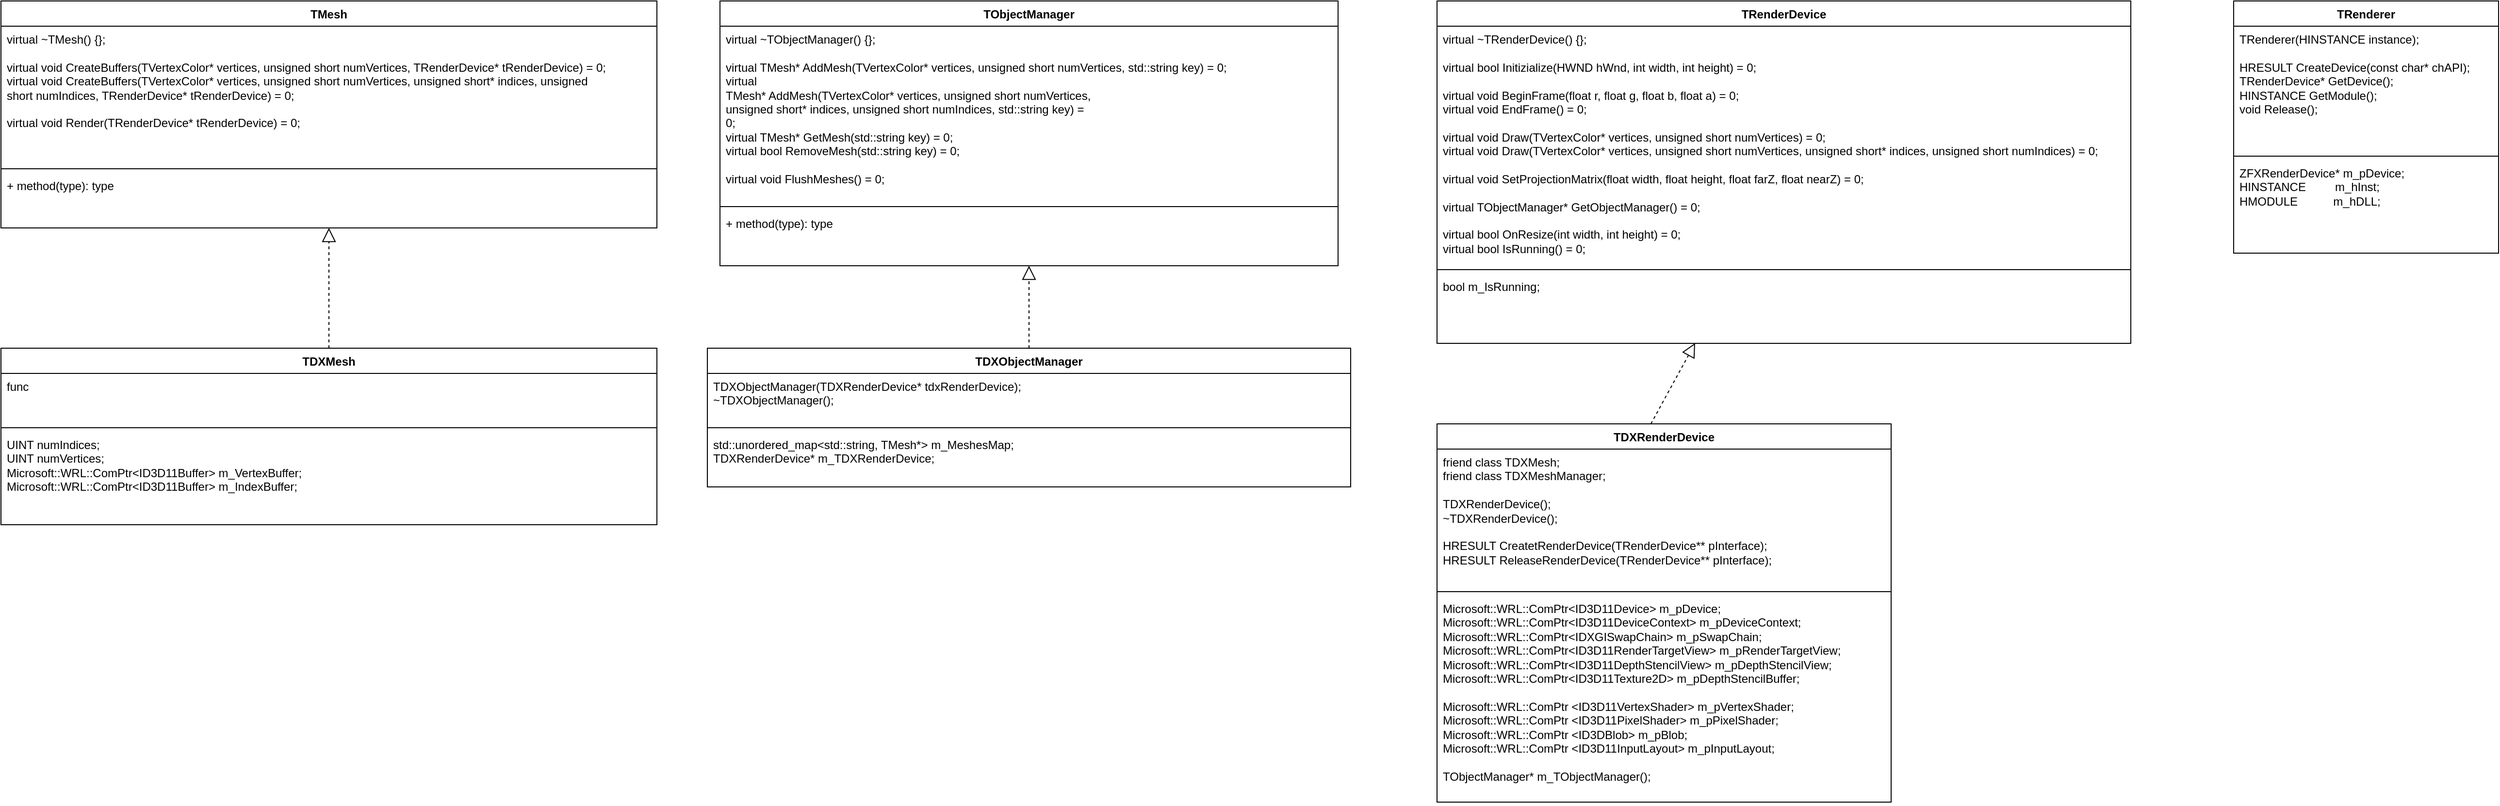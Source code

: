 <mxfile version="24.8.3">
  <diagram name="Страница — 1" id="iS9kPeVT_qTxmNW6HSiJ">
    <mxGraphModel dx="3287" dy="920" grid="1" gridSize="13" guides="1" tooltips="1" connect="1" arrows="1" fold="1" page="0" pageScale="1" pageWidth="827" pageHeight="1169" background="none" math="0" shadow="0">
      <root>
        <mxCell id="0" />
        <mxCell id="1" parent="0" />
        <mxCell id="LnMvlJYZvyKWMzvUD1xX-2" value="TRenderDevice" style="swimlane;fontStyle=1;align=center;verticalAlign=top;childLayout=stackLayout;horizontal=1;startSize=26;horizontalStack=0;resizeParent=1;resizeParentMax=0;resizeLast=0;collapsible=1;marginBottom=0;whiteSpace=wrap;html=1;" parent="1" vertex="1">
          <mxGeometry x="50" y="71" width="715" height="353" as="geometry" />
        </mxCell>
        <mxCell id="LnMvlJYZvyKWMzvUD1xX-3" value="&lt;div&gt;virtual ~TRenderDevice() {};&lt;br&gt;&lt;/div&gt;&lt;div&gt;&lt;br&gt;&lt;/div&gt;&lt;div&gt;virtual bool Initizialize(HWND hWnd, int width, int height) = 0;&lt;/div&gt;&lt;div&gt;&lt;br&gt;&lt;/div&gt;&lt;div&gt;virtual void BeginFrame(float r, float g, float b, float a) = 0;&lt;/div&gt;&lt;div&gt;virtual void EndFrame() = 0;&lt;/div&gt;&lt;div&gt;&lt;br&gt;&lt;/div&gt;&lt;div&gt;virtual void Draw(TVertexColor* vertices, unsigned short numVertices) = 0;&lt;br&gt;&lt;/div&gt;&lt;div&gt;virtual void Draw(TVertexColor* vertices, unsigned short numVertices, unsigned short* indices, unsigned short numIndices) = 0;&lt;br&gt;&lt;/div&gt;&lt;div&gt;&lt;br&gt;&lt;/div&gt;&lt;div&gt;virtual void SetProjectionMatrix(float width, float height, float farZ, float nearZ) = 0;&lt;/div&gt;&lt;div&gt;&lt;br&gt;&lt;/div&gt;&lt;div&gt;virtual TObjectManager* GetObjectManager() = 0;&lt;br&gt;&lt;/div&gt;&lt;div&gt;&lt;br&gt;&lt;/div&gt;&lt;div&gt;virtual bool OnResize(int width, int height) = 0;&lt;/div&gt;&lt;div&gt;virtual bool IsRunning() = 0;&lt;br&gt;&lt;/div&gt;" style="text;strokeColor=none;fillColor=none;align=left;verticalAlign=top;spacingLeft=4;spacingRight=4;overflow=hidden;rotatable=0;points=[[0,0.5],[1,0.5]];portConstraint=eastwest;whiteSpace=wrap;html=1;" parent="LnMvlJYZvyKWMzvUD1xX-2" vertex="1">
          <mxGeometry y="26" width="715" height="247" as="geometry" />
        </mxCell>
        <mxCell id="LnMvlJYZvyKWMzvUD1xX-4" value="" style="line;strokeWidth=1;fillColor=none;align=left;verticalAlign=middle;spacingTop=-1;spacingLeft=3;spacingRight=3;rotatable=0;labelPosition=right;points=[];portConstraint=eastwest;strokeColor=inherit;" parent="LnMvlJYZvyKWMzvUD1xX-2" vertex="1">
          <mxGeometry y="273" width="715" height="8" as="geometry" />
        </mxCell>
        <mxCell id="LnMvlJYZvyKWMzvUD1xX-5" value="&lt;div&gt;bool m_IsRunning;&lt;br&gt;&lt;/div&gt;" style="text;strokeColor=none;fillColor=none;align=left;verticalAlign=top;spacingLeft=4;spacingRight=4;overflow=hidden;rotatable=0;points=[[0,0.5],[1,0.5]];portConstraint=eastwest;whiteSpace=wrap;html=1;" parent="LnMvlJYZvyKWMzvUD1xX-2" vertex="1">
          <mxGeometry y="281" width="715" height="72" as="geometry" />
        </mxCell>
        <mxCell id="LnMvlJYZvyKWMzvUD1xX-13" value="" style="endArrow=block;dashed=1;endFill=0;endSize=12;html=1;rounded=0;entryX=0.372;entryY=0.997;entryDx=0;entryDy=0;entryPerimeter=0;exitX=0.471;exitY=0;exitDx=0;exitDy=0;exitPerimeter=0;" parent="1" source="cNzNoUKR5_ti7T2eS_Fg-1" target="LnMvlJYZvyKWMzvUD1xX-5" edge="1">
          <mxGeometry width="160" relative="1" as="geometry">
            <mxPoint x="319" y="529" as="sourcePoint" />
            <mxPoint x="500" y="320" as="targetPoint" />
          </mxGeometry>
        </mxCell>
        <mxCell id="cNzNoUKR5_ti7T2eS_Fg-1" value="TDXRenderDevice" style="swimlane;fontStyle=1;align=center;verticalAlign=top;childLayout=stackLayout;horizontal=1;startSize=26;horizontalStack=0;resizeParent=1;resizeParentMax=0;resizeLast=0;collapsible=1;marginBottom=0;whiteSpace=wrap;html=1;" parent="1" vertex="1">
          <mxGeometry x="50" y="507" width="468" height="390" as="geometry" />
        </mxCell>
        <mxCell id="cNzNoUKR5_ti7T2eS_Fg-2" value="&lt;div&gt;friend class TDXMesh;&lt;/div&gt;&lt;div&gt;friend class TDXMeshManager;&lt;br&gt;&lt;/div&gt;&lt;div&gt;&lt;br&gt;&lt;/div&gt;&lt;div&gt;TDXRenderDevice();&lt;/div&gt;&lt;div&gt;~TDXRenderDevice();&lt;/div&gt;&lt;div&gt;&lt;br&gt;&lt;/div&gt;&lt;div&gt;HRESULT CreatetRenderDevice(TRenderDevice** pInterface);&amp;nbsp;&amp;nbsp;&amp;nbsp;&amp;nbsp;&lt;/div&gt;&lt;div&gt;HRESULT ReleaseRenderDevice(TRenderDevice** pInterface);&lt;br&gt;&lt;br&gt;&lt;/div&gt;" style="text;strokeColor=none;fillColor=none;align=left;verticalAlign=top;spacingLeft=4;spacingRight=4;overflow=hidden;rotatable=0;points=[[0,0.5],[1,0.5]];portConstraint=eastwest;whiteSpace=wrap;html=1;" parent="cNzNoUKR5_ti7T2eS_Fg-1" vertex="1">
          <mxGeometry y="26" width="468" height="143" as="geometry" />
        </mxCell>
        <mxCell id="cNzNoUKR5_ti7T2eS_Fg-3" value="" style="line;strokeWidth=1;fillColor=none;align=left;verticalAlign=middle;spacingTop=-1;spacingLeft=3;spacingRight=3;rotatable=0;labelPosition=right;points=[];portConstraint=eastwest;strokeColor=inherit;" parent="cNzNoUKR5_ti7T2eS_Fg-1" vertex="1">
          <mxGeometry y="169" width="468" height="8" as="geometry" />
        </mxCell>
        <mxCell id="cNzNoUKR5_ti7T2eS_Fg-4" value="&lt;div&gt;Microsoft::WRL::ComPtr&amp;lt;ID3D11Device&amp;gt; m_pDevice; Microsoft::WRL::ComPtr&amp;lt;ID3D11DeviceContext&amp;gt; m_pDeviceContext; Microsoft::WRL::ComPtr&amp;lt;IDXGISwapChain&amp;gt; m_pSwapChain; Microsoft::WRL::ComPtr&amp;lt;ID3D11RenderTargetView&amp;gt; m_pRenderTargetView; Microsoft::WRL::ComPtr&amp;lt;ID3D11DepthStencilView&amp;gt; m_pDepthStencilView; Microsoft::WRL::ComPtr&amp;lt;ID3D11Texture2D&amp;gt; m_pDepthStencilBuffer;&lt;/div&gt;&lt;div&gt;&lt;br&gt;&lt;/div&gt;&lt;div&gt;Microsoft::WRL::ComPtr &amp;lt;ID3D11VertexShader&amp;gt; m_pVertexShader;&lt;br&gt;Microsoft::WRL::ComPtr &amp;lt;ID3D11PixelShader&amp;gt; m_pPixelShader;&lt;br&gt;Microsoft::WRL::ComPtr &amp;lt;ID3DBlob&amp;gt; m_pBlob;&lt;br&gt;Microsoft::WRL::ComPtr &amp;lt;ID3D11InputLayout&amp;gt; m_pInputLayout;&lt;br&gt;&lt;/div&gt;&lt;div&gt;&lt;br&gt;&lt;/div&gt;&lt;div&gt;TObjectManager* m_TObjectManager();&lt;br&gt;&lt;/div&gt;" style="text;strokeColor=none;fillColor=none;align=left;verticalAlign=top;spacingLeft=4;spacingRight=4;overflow=hidden;rotatable=0;points=[[0,0.5],[1,0.5]];portConstraint=eastwest;whiteSpace=wrap;html=1;" parent="cNzNoUKR5_ti7T2eS_Fg-1" vertex="1">
          <mxGeometry y="177" width="468" height="213" as="geometry" />
        </mxCell>
        <mxCell id="cNzNoUKR5_ti7T2eS_Fg-5" value="TRenderer" style="swimlane;fontStyle=1;align=center;verticalAlign=top;childLayout=stackLayout;horizontal=1;startSize=26;horizontalStack=0;resizeParent=1;resizeParentMax=0;resizeLast=0;collapsible=1;marginBottom=0;whiteSpace=wrap;html=1;" parent="1" vertex="1">
          <mxGeometry x="871" y="71" width="273" height="260" as="geometry" />
        </mxCell>
        <mxCell id="cNzNoUKR5_ti7T2eS_Fg-6" value="&lt;div&gt;TRenderer(HINSTANCE instance);&lt;/div&gt;&lt;div&gt;&lt;br&gt;&lt;/div&gt;&lt;div&gt;HRESULT CreateDevice(const char* chAPI);&lt;/div&gt;&lt;div&gt;TRenderDevice* GetDevice();&lt;/div&gt;&lt;div&gt;HINSTANCE GetModule();&lt;/div&gt;&lt;div&gt;void Release();&lt;br&gt;&lt;/div&gt;" style="text;strokeColor=none;fillColor=none;align=left;verticalAlign=top;spacingLeft=4;spacingRight=4;overflow=hidden;rotatable=0;points=[[0,0.5],[1,0.5]];portConstraint=eastwest;whiteSpace=wrap;html=1;" parent="cNzNoUKR5_ti7T2eS_Fg-5" vertex="1">
          <mxGeometry y="26" width="273" height="130" as="geometry" />
        </mxCell>
        <mxCell id="cNzNoUKR5_ti7T2eS_Fg-7" value="" style="line;strokeWidth=1;fillColor=none;align=left;verticalAlign=middle;spacingTop=-1;spacingLeft=3;spacingRight=3;rotatable=0;labelPosition=right;points=[];portConstraint=eastwest;strokeColor=inherit;" parent="cNzNoUKR5_ti7T2eS_Fg-5" vertex="1">
          <mxGeometry y="156" width="273" height="8" as="geometry" />
        </mxCell>
        <mxCell id="cNzNoUKR5_ti7T2eS_Fg-8" value="ZFXRenderDevice* m_pDevice;&lt;br&gt;HINSTANCE&amp;nbsp;&amp;nbsp;&amp;nbsp;&amp;nbsp;&amp;nbsp;&amp;nbsp;&amp;nbsp;&amp;nbsp; m_hInst;&lt;br&gt;HMODULE&amp;nbsp;&amp;nbsp;&amp;nbsp;&amp;nbsp;&amp;nbsp;&amp;nbsp;&amp;nbsp;&amp;nbsp;&amp;nbsp;&amp;nbsp; m_hDLL;" style="text;strokeColor=none;fillColor=none;align=left;verticalAlign=top;spacingLeft=4;spacingRight=4;overflow=hidden;rotatable=0;points=[[0,0.5],[1,0.5]];portConstraint=eastwest;whiteSpace=wrap;html=1;" parent="cNzNoUKR5_ti7T2eS_Fg-5" vertex="1">
          <mxGeometry y="164" width="273" height="96" as="geometry" />
        </mxCell>
        <mxCell id="sRAGFY0u2gzH7yeyDT2O-35" value="TDXMesh" style="swimlane;fontStyle=1;align=center;verticalAlign=top;childLayout=stackLayout;horizontal=1;startSize=26;horizontalStack=0;resizeParent=1;resizeParentMax=0;resizeLast=0;collapsible=1;marginBottom=0;whiteSpace=wrap;html=1;" parent="1" vertex="1">
          <mxGeometry x="-1430" y="429" width="676" height="182" as="geometry" />
        </mxCell>
        <mxCell id="sRAGFY0u2gzH7yeyDT2O-36" value="func" style="text;strokeColor=none;fillColor=none;align=left;verticalAlign=top;spacingLeft=4;spacingRight=4;overflow=hidden;rotatable=0;points=[[0,0.5],[1,0.5]];portConstraint=eastwest;whiteSpace=wrap;html=1;" parent="sRAGFY0u2gzH7yeyDT2O-35" vertex="1">
          <mxGeometry y="26" width="676" height="52" as="geometry" />
        </mxCell>
        <mxCell id="sRAGFY0u2gzH7yeyDT2O-37" value="" style="line;strokeWidth=1;fillColor=none;align=left;verticalAlign=middle;spacingTop=-1;spacingLeft=3;spacingRight=3;rotatable=0;labelPosition=right;points=[];portConstraint=eastwest;strokeColor=inherit;" parent="sRAGFY0u2gzH7yeyDT2O-35" vertex="1">
          <mxGeometry y="78" width="676" height="8" as="geometry" />
        </mxCell>
        <mxCell id="sRAGFY0u2gzH7yeyDT2O-38" value="&lt;div&gt;UINT numIndices;&lt;br&gt;UINT numVertices;&lt;br&gt;&lt;/div&gt;&lt;div&gt;Microsoft::WRL::ComPtr&amp;lt;ID3D11Buffer&amp;gt; m_VertexBuffer;&lt;/div&gt;Microsoft::WRL::ComPtr&amp;lt;ID3D11Buffer&amp;gt; m_IndexBuffer;" style="text;strokeColor=none;fillColor=none;align=left;verticalAlign=top;spacingLeft=4;spacingRight=4;overflow=hidden;rotatable=0;points=[[0,0.5],[1,0.5]];portConstraint=eastwest;whiteSpace=wrap;html=1;" parent="sRAGFY0u2gzH7yeyDT2O-35" vertex="1">
          <mxGeometry y="86" width="676" height="96" as="geometry" />
        </mxCell>
        <mxCell id="sRAGFY0u2gzH7yeyDT2O-40" value="TDXObjectManager" style="swimlane;fontStyle=1;align=center;verticalAlign=top;childLayout=stackLayout;horizontal=1;startSize=26;horizontalStack=0;resizeParent=1;resizeParentMax=0;resizeLast=0;collapsible=1;marginBottom=0;whiteSpace=wrap;html=1;" parent="1" vertex="1">
          <mxGeometry x="-702" y="429" width="663" height="143" as="geometry" />
        </mxCell>
        <mxCell id="sRAGFY0u2gzH7yeyDT2O-41" value="TDXObjectManager(TDXRenderDevice* tdxRenderDevice);&lt;div&gt;~TDXObjectManager();&lt;/div&gt;" style="text;strokeColor=none;fillColor=none;align=left;verticalAlign=top;spacingLeft=4;spacingRight=4;overflow=hidden;rotatable=0;points=[[0,0.5],[1,0.5]];portConstraint=eastwest;whiteSpace=wrap;html=1;" parent="sRAGFY0u2gzH7yeyDT2O-40" vertex="1">
          <mxGeometry y="26" width="663" height="52" as="geometry" />
        </mxCell>
        <mxCell id="sRAGFY0u2gzH7yeyDT2O-42" value="" style="line;strokeWidth=1;fillColor=none;align=left;verticalAlign=middle;spacingTop=-1;spacingLeft=3;spacingRight=3;rotatable=0;labelPosition=right;points=[];portConstraint=eastwest;strokeColor=inherit;" parent="sRAGFY0u2gzH7yeyDT2O-40" vertex="1">
          <mxGeometry y="78" width="663" height="8" as="geometry" />
        </mxCell>
        <mxCell id="sRAGFY0u2gzH7yeyDT2O-43" value="&lt;div&gt;std::unordered_map&amp;lt;std::string, TMesh*&amp;gt; m_MeshesMap;&lt;/div&gt;&lt;div&gt;TDXRenderDevice* m_TDXRenderDevice;&lt;br&gt;&lt;/div&gt;" style="text;strokeColor=none;fillColor=none;align=left;verticalAlign=top;spacingLeft=4;spacingRight=4;overflow=hidden;rotatable=0;points=[[0,0.5],[1,0.5]];portConstraint=eastwest;whiteSpace=wrap;html=1;" parent="sRAGFY0u2gzH7yeyDT2O-40" vertex="1">
          <mxGeometry y="86" width="663" height="57" as="geometry" />
        </mxCell>
        <mxCell id="sRAGFY0u2gzH7yeyDT2O-46" value="TMesh" style="swimlane;fontStyle=1;align=center;verticalAlign=top;childLayout=stackLayout;horizontal=1;startSize=26;horizontalStack=0;resizeParent=1;resizeParentMax=0;resizeLast=0;collapsible=1;marginBottom=0;whiteSpace=wrap;html=1;" parent="1" vertex="1">
          <mxGeometry x="-1430" y="71" width="676" height="234" as="geometry" />
        </mxCell>
        <mxCell id="sRAGFY0u2gzH7yeyDT2O-47" value="&lt;div&gt;virtual ~TMesh() {};&lt;/div&gt;&lt;div&gt;&lt;br&gt;&lt;/div&gt;&lt;div&gt;virtual void CreateBuffers(TVertexColor* vertices, unsigned short numVertices, TRenderDevice* tRenderDevice) = 0;&lt;br&gt;&lt;/div&gt;&lt;div&gt;virtual void CreateBuffers(TVertexColor* vertices, unsigned short numVertices, unsigned short* indices, unsigned&lt;br&gt; short numIndices, TRenderDevice* tRenderDevice) = 0;&lt;br&gt;&lt;/div&gt;&lt;div&gt;&lt;br&gt;&lt;/div&gt;&lt;div&gt;virtual void Render(TRenderDevice* tRenderDevice) = 0;&lt;br&gt;&lt;/div&gt;" style="text;strokeColor=none;fillColor=none;align=left;verticalAlign=top;spacingLeft=4;spacingRight=4;overflow=hidden;rotatable=0;points=[[0,0.5],[1,0.5]];portConstraint=eastwest;whiteSpace=wrap;html=1;" parent="sRAGFY0u2gzH7yeyDT2O-46" vertex="1">
          <mxGeometry y="26" width="676" height="143" as="geometry" />
        </mxCell>
        <mxCell id="sRAGFY0u2gzH7yeyDT2O-48" value="" style="line;strokeWidth=1;fillColor=none;align=left;verticalAlign=middle;spacingTop=-1;spacingLeft=3;spacingRight=3;rotatable=0;labelPosition=right;points=[];portConstraint=eastwest;strokeColor=inherit;" parent="sRAGFY0u2gzH7yeyDT2O-46" vertex="1">
          <mxGeometry y="169" width="676" height="8" as="geometry" />
        </mxCell>
        <mxCell id="sRAGFY0u2gzH7yeyDT2O-49" value="+ method(type): type" style="text;strokeColor=none;fillColor=none;align=left;verticalAlign=top;spacingLeft=4;spacingRight=4;overflow=hidden;rotatable=0;points=[[0,0.5],[1,0.5]];portConstraint=eastwest;whiteSpace=wrap;html=1;" parent="sRAGFY0u2gzH7yeyDT2O-46" vertex="1">
          <mxGeometry y="177" width="676" height="57" as="geometry" />
        </mxCell>
        <mxCell id="ek_f00UGQPZwLHAiPZ6A-1" value="TObjectManager" style="swimlane;fontStyle=1;align=center;verticalAlign=top;childLayout=stackLayout;horizontal=1;startSize=26;horizontalStack=0;resizeParent=1;resizeParentMax=0;resizeLast=0;collapsible=1;marginBottom=0;whiteSpace=wrap;html=1;" parent="1" vertex="1">
          <mxGeometry x="-689" y="71" width="637" height="273" as="geometry" />
        </mxCell>
        <mxCell id="ek_f00UGQPZwLHAiPZ6A-2" value="&lt;div&gt;virtual ~TObjectManager() {};&lt;br&gt;&lt;/div&gt;&lt;div&gt;&lt;br&gt;&lt;/div&gt;&lt;div&gt;&lt;div&gt;virtual TMesh* AddMesh(TVertexColor* vertices, unsigned short numVertices, std::string key) = 0;&lt;/div&gt;&lt;/div&gt;&lt;div&gt;virtual&lt;br&gt; TMesh* AddMesh(TVertexColor* vertices, unsigned short numVertices, &lt;br&gt;unsigned short* indices, unsigned short numIndices, std::string key) = &lt;br&gt;0;&lt;/div&gt;&lt;div&gt;virtual TMesh* GetMesh(std::string key) = 0;&lt;/div&gt;&lt;div&gt;virtual bool RemoveMesh(std::string key) = 0;&lt;/div&gt;&lt;div&gt;&lt;br&gt;&lt;/div&gt;&lt;div&gt;virtual void FlushMeshes() = 0;&lt;br&gt;&lt;/div&gt;" style="text;strokeColor=none;fillColor=none;align=left;verticalAlign=top;spacingLeft=4;spacingRight=4;overflow=hidden;rotatable=0;points=[[0,0.5],[1,0.5]];portConstraint=eastwest;whiteSpace=wrap;html=1;" parent="ek_f00UGQPZwLHAiPZ6A-1" vertex="1">
          <mxGeometry y="26" width="637" height="182" as="geometry" />
        </mxCell>
        <mxCell id="ek_f00UGQPZwLHAiPZ6A-3" value="" style="line;strokeWidth=1;fillColor=none;align=left;verticalAlign=middle;spacingTop=-1;spacingLeft=3;spacingRight=3;rotatable=0;labelPosition=right;points=[];portConstraint=eastwest;strokeColor=inherit;" parent="ek_f00UGQPZwLHAiPZ6A-1" vertex="1">
          <mxGeometry y="208" width="637" height="8" as="geometry" />
        </mxCell>
        <mxCell id="ek_f00UGQPZwLHAiPZ6A-4" value="+ method(type): type" style="text;strokeColor=none;fillColor=none;align=left;verticalAlign=top;spacingLeft=4;spacingRight=4;overflow=hidden;rotatable=0;points=[[0,0.5],[1,0.5]];portConstraint=eastwest;whiteSpace=wrap;html=1;" parent="ek_f00UGQPZwLHAiPZ6A-1" vertex="1">
          <mxGeometry y="216" width="637" height="57" as="geometry" />
        </mxCell>
        <mxCell id="ek_f00UGQPZwLHAiPZ6A-5" value="" style="endArrow=block;dashed=1;endFill=0;endSize=12;html=1;rounded=0;exitX=0.5;exitY=0;exitDx=0;exitDy=0;" parent="1" source="sRAGFY0u2gzH7yeyDT2O-35" target="sRAGFY0u2gzH7yeyDT2O-49" edge="1">
          <mxGeometry width="160" relative="1" as="geometry">
            <mxPoint x="-871" y="364" as="sourcePoint" />
            <mxPoint x="-711" y="364" as="targetPoint" />
          </mxGeometry>
        </mxCell>
        <mxCell id="ek_f00UGQPZwLHAiPZ6A-6" value="" style="endArrow=block;dashed=1;endFill=0;endSize=12;html=1;rounded=0;exitX=0.5;exitY=0;exitDx=0;exitDy=0;entryX=0.5;entryY=1;entryDx=0;entryDy=0;" parent="1" source="sRAGFY0u2gzH7yeyDT2O-40" target="ek_f00UGQPZwLHAiPZ6A-1" edge="1">
          <mxGeometry width="160" relative="1" as="geometry">
            <mxPoint x="-871" y="364" as="sourcePoint" />
            <mxPoint x="-559" y="377" as="targetPoint" />
          </mxGeometry>
        </mxCell>
      </root>
    </mxGraphModel>
  </diagram>
</mxfile>
